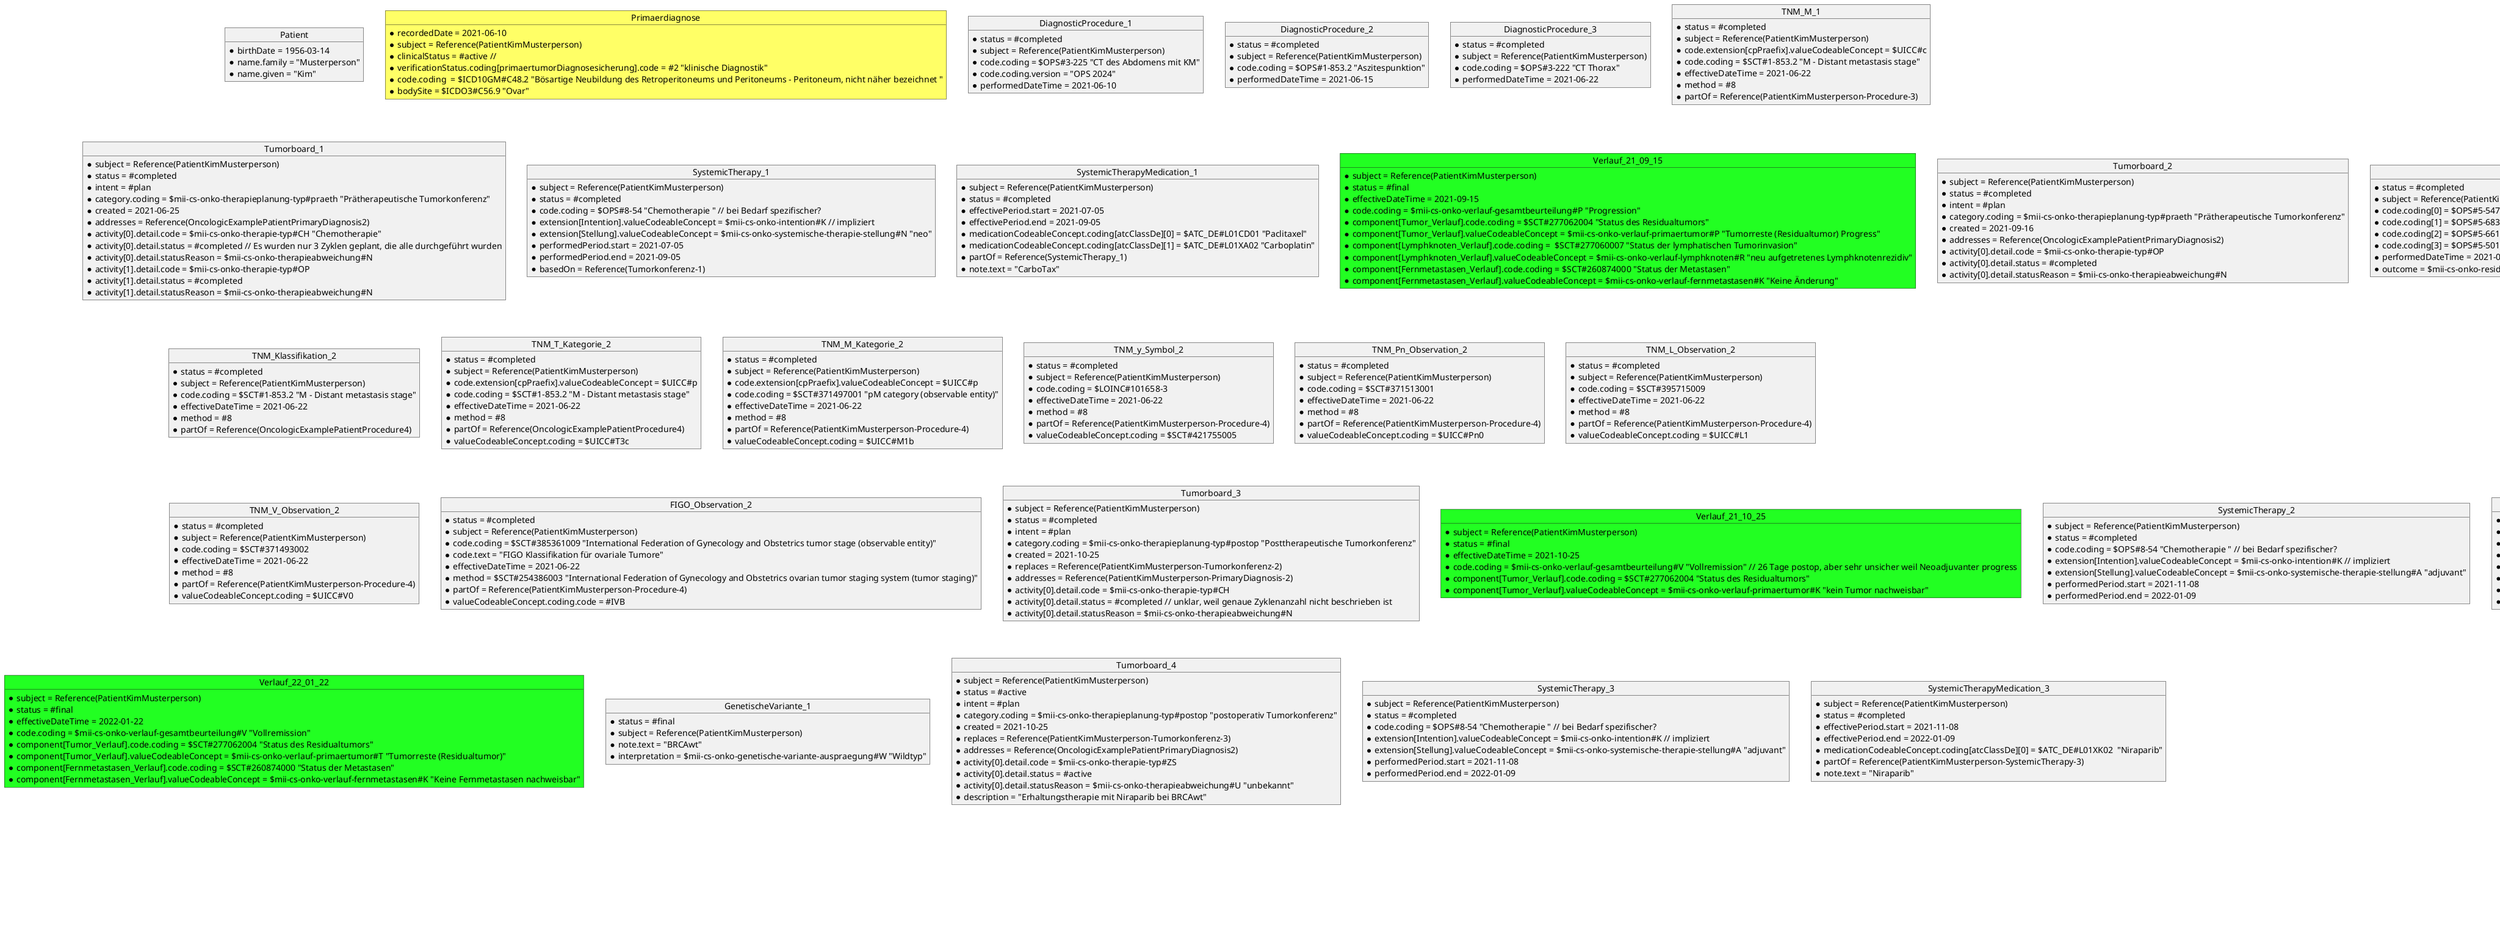 @startuml MII KDS Erweiterungsmodul Onkologie
object Patient {
* birthDate = 1956-03-14
* name.family = "Musterperson"
* name.given = "Kim"
}

object Primaerdiagnose #FFFF66{
* recordedDate = 2021-06-10
* subject = Reference(PatientKimMusterperson)
* clinicalStatus = #active //
* verificationStatus.coding[primaertumorDiagnosesicherung].code = #2 "klinische Diagnostik" 
* code.coding  = $ICD10GM#C48.2 "Bösartige Neubildung des Retroperitoneums und Peritoneums - Peritoneum, nicht näher bezeichnet "
* bodySite = $ICDO3#C56.9 "Ovar"
}


object DiagnosticProcedure_1 {
* status = #completed
* subject = Reference(PatientKimMusterperson)
* code.coding = $OPS#3-225 "CT des Abdomens mit KM"
* code.coding.version = "OPS 2024"
* performedDateTime = 2021-06-10
}

object DiagnosticProcedure_2 {
* status = #completed
* subject = Reference(PatientKimMusterperson)
* code.coding = $OPS#1-853.2 "Aszitespunktion"
* performedDateTime = 2021-06-15

}
object DiagnosticProcedure_3 {
* status = #completed
* subject = Reference(PatientKimMusterperson)
* code.coding = $OPS#3-222 "CT Thorax"
* performedDateTime = 2021-06-22
}


object TNM_M_1 {
* status = #completed
* subject = Reference(PatientKimMusterperson)
* code.extension[cpPraefix].valueCodeableConcept = $UICC#c
* code.coding = $SCT#1-853.2 "M - Distant metastasis stage"
* effectiveDateTime = 2021-06-22
* method = #8
* partOf = Reference(PatientKimMusterperson-Procedure-3)
}

object Tumorboard_1 {
* subject = Reference(PatientKimMusterperson)
* status = #completed
* intent = #plan
* category.coding = $mii-cs-onko-therapieplanung-typ#praeth "Prätherapeutische Tumorkonferenz" 
* created = 2021-06-25
* addresses = Reference(OncologicExamplePatientPrimaryDiagnosis2)
* activity[0].detail.code = $mii-cs-onko-therapie-typ#CH "Chemotherapie"
* activity[0].detail.status = #completed // Es wurden nur 3 Zyklen geplant, die alle durchgeführt wurden
* activity[0].detail.statusReason = $mii-cs-onko-therapieabweichung#N
* activity[1].detail.code = $mii-cs-onko-therapie-typ#OP
* activity[1].detail.status = #completed
* activity[1].detail.statusReason = $mii-cs-onko-therapieabweichung#N
}
object SystemicTherapy_1 {
* subject = Reference(PatientKimMusterperson)
* status = #completed
* code.coding = $OPS#8-54 "Chemotherapie " // bei Bedarf spezifischer? 
* extension[Intention].valueCodeableConcept = $mii-cs-onko-intention#K // impliziert 
* extension[Stellung].valueCodeableConcept = $mii-cs-onko-systemische-therapie-stellung#N "neo"
* performedPeriod.start = 2021-07-05
* performedPeriod.end = 2021-09-05
* basedOn = Reference(Tumorkonferenz-1)
}

object SystemicTherapyMedication_1 {
* subject = Reference(PatientKimMusterperson)
* status = #completed
* effectivePeriod.start = 2021-07-05  
* effectivePeriod.end = 2021-09-05
* medicationCodeableConcept.coding[atcClassDe][0] = $ATC_DE#L01CD01 "Paclitaxel"
* medicationCodeableConcept.coding[atcClassDe][1] = $ATC_DE#L01XA02 "Carboplatin"
* partOf = Reference(SystemicTherapy_1)
* note.text = "CarboTax"
}


object Verlauf_21_09_15 #22FF22 {
* subject = Reference(PatientKimMusterperson)
* status = #final
* effectiveDateTime = 2021-09-15
* code.coding = $mii-cs-onko-verlauf-gesamtbeurteilung#P "Progression"
* component[Tumor_Verlauf].code.coding = $SCT#277062004 "Status des Residualtumors"
* component[Tumor_Verlauf].valueCodeableConcept = $mii-cs-onko-verlauf-primaertumor#P "Tumorreste (Residualtumor) Progress"
* component[Lymphknoten_Verlauf].code.coding =  $SCT#277060007 "Status der lymphatischen Tumorinvasion"
* component[Lymphknoten_Verlauf].valueCodeableConcept = $mii-cs-onko-verlauf-lymphknoten#R "neu aufgetretenes Lymphknotenrezidiv" 
* component[Fernmetastasen_Verlauf].code.coding = $SCT#260874000 "Status der Metastasen"
* component[Fernmetastasen_Verlauf].valueCodeableConcept = $mii-cs-onko-verlauf-fernmetastasen#K "Keine Änderung"
}


object Tumorboard_2{
* subject = Reference(PatientKimMusterperson)
* status = #completed
* intent = #plan
* category.coding = $mii-cs-onko-therapieplanung-typ#praeth "Prätherapeutische Tumorkonferenz" 
* created = 2021-09-16
* addresses = Reference(OncologicExamplePatientPrimaryDiagnosis2)
* activity[0].detail.code = $mii-cs-onko-therapie-typ#OP
* activity[0].detail.status = #completed
* activity[0].detail.statusReason = $mii-cs-onko-therapieabweichung#N
}

object SurgicalProcedure_1 {
* status = #completed
* subject = Reference(PatientKimMusterperson)
* code.coding[0] = $OPS#5-547.0 "Resektion von Gewebe ohne sichere Organzuordnung - intraperitoneal" // alternativ 5-590.8 Resektion von Gewebe ohne sichere Organzuordnung
* code.coding[1] = $OPS#5-683 "Hysterektomie"
* code.coding[2] = $OPS#5-661 "bilaterale Adnexektomie / Salpingektomie"
* code.coding[3] = $OPS#5-501 "atypische Lebersegmentresektion"
* performedDateTime = 2021-09-30
* outcome = $mii-cs-onko-residualstatus#R0
}
object TNM_Klassifikation_2 {
* status = #completed
* subject = Reference(PatientKimMusterperson)
* code.coding = $SCT#1-853.2 "M - Distant metastasis stage"
* effectiveDateTime = 2021-06-22
* method = #8
* partOf = Reference(OncologicExamplePatientProcedure4)
}
object TNM_T_Kategorie_2 {
* status = #completed
* subject = Reference(PatientKimMusterperson)
* code.extension[cpPraefix].valueCodeableConcept = $UICC#p
* code.coding = $SCT#1-853.2 "M - Distant metastasis stage"
* effectiveDateTime = 2021-06-22
* method = #8
* partOf = Reference(OncologicExamplePatientProcedure4)
* valueCodeableConcept.coding = $UICC#T3c
}

object TNM_M_Kategorie_2 {
* status = #completed
* subject = Reference(PatientKimMusterperson)
* code.extension[cpPraefix].valueCodeableConcept = $UICC#p
* code.coding = $SCT#371497001 "pM category (observable entity)"
* effectiveDateTime = 2021-06-22
* method = #8
* partOf = Reference(PatientKimMusterperson-Procedure-4)
* valueCodeableConcept.coding = $UICC#M1b
}

object TNM_y_Symbol_2 {
* status = #completed
* subject = Reference(PatientKimMusterperson)
* code.coding = $LOINC#101658-3
* effectiveDateTime = 2021-06-22
* method = #8
* partOf = Reference(PatientKimMusterperson-Procedure-4)
* valueCodeableConcept.coding = $SCT#421755005
}

object TNM_Pn_Observation_2 {
* status = #completed
* subject = Reference(PatientKimMusterperson)
* code.coding = $SCT#371513001
* effectiveDateTime = 2021-06-22
* method = #8
* partOf = Reference(PatientKimMusterperson-Procedure-4)
* valueCodeableConcept.coding = $UICC#Pn0
}

object TNM_L_Observation_2 {
* status = #completed
* subject = Reference(PatientKimMusterperson)
* code.coding = $SCT#395715009
* effectiveDateTime = 2021-06-22
* method = #8
* partOf = Reference(PatientKimMusterperson-Procedure-4)
* valueCodeableConcept.coding = $UICC#L1
}
object TNM_V_Observation_2 {
* status = #completed
* subject = Reference(PatientKimMusterperson)
* code.coding = $SCT#371493002
* effectiveDateTime = 2021-06-22
* method = #8
* partOf = Reference(PatientKimMusterperson-Procedure-4)
* valueCodeableConcept.coding = $UICC#V0
}

object FIGO_Observation_2 {
* status = #completed
* subject = Reference(PatientKimMusterperson)
* code.coding = $SCT#385361009 "International Federation of Gynecology and Obstetrics tumor stage (observable entity)"
* code.text = "FIGO Klassifikation für ovariale Tumore"
* effectiveDateTime = 2021-06-22
* method = $SCT#254386003 "International Federation of Gynecology and Obstetrics ovarian tumor staging system (tumor staging)"
* partOf = Reference(PatientKimMusterperson-Procedure-4)
* valueCodeableConcept.coding.code = #IVB
}
object Tumorboard_3 {
* subject = Reference(PatientKimMusterperson)
* status = #completed
* intent = #plan
* category.coding = $mii-cs-onko-therapieplanung-typ#postop "Posttherapeutische Tumorkonferenz" 
* created = 2021-10-25
* replaces = Reference(PatientKimMusterperson-Tumorkonferenz-2)
* addresses = Reference(PatientKimMusterperson-PrimaryDiagnosis-2)
* activity[0].detail.code = $mii-cs-onko-therapie-typ#CH
* activity[0].detail.status = #completed // unklar, weil genaue Zyklenanzahl nicht beschrieben ist
* activity[0].detail.statusReason = $mii-cs-onko-therapieabweichung#N
} 
object Verlauf_21_10_25 #22FF22 {
    * subject = Reference(PatientKimMusterperson)
* status = #final
* effectiveDateTime = 2021-10-25
* code.coding = $mii-cs-onko-verlauf-gesamtbeurteilung#V "Vollremission" // 26 Tage postop, aber sehr unsicher weil Neoadjuvanter progress
* component[Tumor_Verlauf].code.coding = $SCT#277062004 "Status des Residualtumors"
* component[Tumor_Verlauf].valueCodeableConcept = $mii-cs-onko-verlauf-primaertumor#K "kein Tumor nachweisbar"
}

object SystemicTherapy_2 {
* subject = Reference(PatientKimMusterperson)
* status = #completed
* code.coding = $OPS#8-54 "Chemotherapie " // bei Bedarf spezifischer? 
* extension[Intention].valueCodeableConcept = $mii-cs-onko-intention#K // impliziert 
* extension[Stellung].valueCodeableConcept = $mii-cs-onko-systemische-therapie-stellung#A "adjuvant"
* performedPeriod.start = 2021-11-08
* performedPeriod.end = 2022-01-09
}
object SystemicTherapyMedication_2 {
* subject = Reference(PatientKimMusterperson)
* status = #completed
* effectivePeriod.start = 2021-11-08  
* effectivePeriod.end = 2022-01-09
* medicationCodeableConcept.coding[atcClassDe][0] = $ATC_DE#L01BC05 "Gemcitabin"
* medicationCodeableConcept.coding[atcClassDe][1] = $ATC_DE#L01XA02 "Carboplatin"
* partOf = Reference(PatientKimMusterperson-SystemicTherapy-2)
* note.text = "Gem-Carbo"
}
object Verlauf_22_01_22 #22FF22 {
* subject = Reference(PatientKimMusterperson)
* status = #final
* effectiveDateTime = 2022-01-22
* code.coding = $mii-cs-onko-verlauf-gesamtbeurteilung#V "Vollremission" 
* component[Tumor_Verlauf].code.coding = $SCT#277062004 "Status des Residualtumors"
* component[Tumor_Verlauf].valueCodeableConcept = $mii-cs-onko-verlauf-primaertumor#T "Tumorreste (Residualtumor)"
* component[Fernmetastasen_Verlauf].code.coding = $SCT#260874000 "Status der Metastasen"
* component[Fernmetastasen_Verlauf].valueCodeableConcept = $mii-cs-onko-verlauf-fernmetastasen#K "Keine Fernmetastasen nachweisbar"
}
object GenetischeVariante_1 {
* status = #final
* subject = Reference(PatientKimMusterperson)
* note.text = "BRCAwt"
* interpretation = $mii-cs-onko-genetische-variante-auspraegung#W "Wildtyp"
}

object Tumorboard_4 {
* subject = Reference(PatientKimMusterperson)
* status = #active
* intent = #plan
* category.coding = $mii-cs-onko-therapieplanung-typ#postop "postoperativ Tumorkonferenz" 
* created = 2021-10-25
* replaces = Reference(PatientKimMusterperson-Tumorkonferenz-3)
* addresses = Reference(OncologicExamplePatientPrimaryDiagnosis2)
* activity[0].detail.code = $mii-cs-onko-therapie-typ#ZS
* activity[0].detail.status = #active 
* activity[0].detail.statusReason = $mii-cs-onko-therapieabweichung#U "unbekannt"
* description = "Erhaltungstherapie mit Niraparib bei BRCAwt"
}

object SystemicTherapy_3 {
* subject = Reference(PatientKimMusterperson)
* status = #completed
* code.coding = $OPS#8-54 "Chemotherapie " // bei Bedarf spezifischer? 
* extension[Intention].valueCodeableConcept = $mii-cs-onko-intention#K // impliziert 
* extension[Stellung].valueCodeableConcept = $mii-cs-onko-systemische-therapie-stellung#A "adjuvant"
* performedPeriod.start = 2021-11-08
* performedPeriod.end = 2022-01-09
}
object SystemicTherapyMedication_3 {
* subject = Reference(PatientKimMusterperson)
* status = #completed
* effectivePeriod.start = 2021-11-08  
* effectivePeriod.end = 2022-01-09
* medicationCodeableConcept.coding[atcClassDe][0] = $ATC_DE#L01XK02  "Niraparib"
* partOf = Reference(PatientKimMusterperson-SystemicTherapy-3)
* note.text = "Niraparib"
}

legend right 
|Color|Type|
|<#FFFF66>|Condition|
|<#CCCCFF>|CarePlan|
|<#AAAAFF>|Procedure|
|<#DDFFDD>|ServiceRequest|
|<#88FF88>|DiagnosticReport|
|<#22FF22>|Observation|
|<#FFCCFF>|Medication|
|<#FF9999>|AdverseEvent|
|<#44FFFF>|Specimen|
endlegend


@enduml